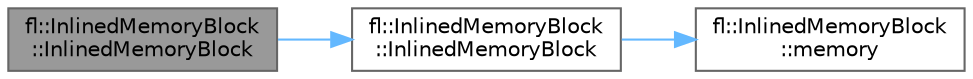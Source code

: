 digraph "fl::InlinedMemoryBlock::InlinedMemoryBlock"
{
 // INTERACTIVE_SVG=YES
 // LATEX_PDF_SIZE
  bgcolor="transparent";
  edge [fontname=Helvetica,fontsize=10,labelfontname=Helvetica,labelfontsize=10];
  node [fontname=Helvetica,fontsize=10,shape=box,height=0.2,width=0.4];
  rankdir="LR";
  Node1 [id="Node000001",label="fl::InlinedMemoryBlock\l::InlinedMemoryBlock",height=0.2,width=0.4,color="gray40", fillcolor="grey60", style="filled", fontcolor="black",tooltip=" "];
  Node1 -> Node2 [id="edge1_Node000001_Node000002",color="steelblue1",style="solid",tooltip=" "];
  Node2 [id="Node000002",label="fl::InlinedMemoryBlock\l::InlinedMemoryBlock",height=0.2,width=0.4,color="grey40", fillcolor="white", style="filled",URL="$da/dc5/structfl_1_1_inlined_memory_block_a370979774a0628532f1f3b430b4ce72f.html#a370979774a0628532f1f3b430b4ce72f",tooltip=" "];
  Node2 -> Node3 [id="edge2_Node000002_Node000003",color="steelblue1",style="solid",tooltip=" "];
  Node3 [id="Node000003",label="fl::InlinedMemoryBlock\l::memory",height=0.2,width=0.4,color="grey40", fillcolor="white", style="filled",URL="$da/dc5/structfl_1_1_inlined_memory_block_ac7adc8a37e4bb8a399eb2e32c85409ef.html#ac7adc8a37e4bb8a399eb2e32c85409ef",tooltip=" "];
}
